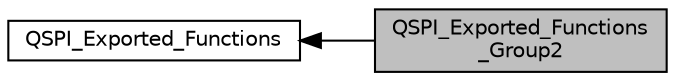 digraph "QSPI_Exported_Functions_Group2"
{
  edge [fontname="Helvetica",fontsize="10",labelfontname="Helvetica",labelfontsize="10"];
  node [fontname="Helvetica",fontsize="10",shape=record];
  rankdir=LR;
  Node0 [label="QSPI_Exported_Functions\l_Group2",height=0.2,width=0.4,color="black", fillcolor="grey75", style="filled", fontcolor="black"];
  Node1 [label="QSPI_Exported_Functions",height=0.2,width=0.4,color="black", fillcolor="white", style="filled",URL="$group___q_s_p_i___exported___functions.html"];
  Node1->Node0 [shape=plaintext, dir="back", style="solid"];
}
